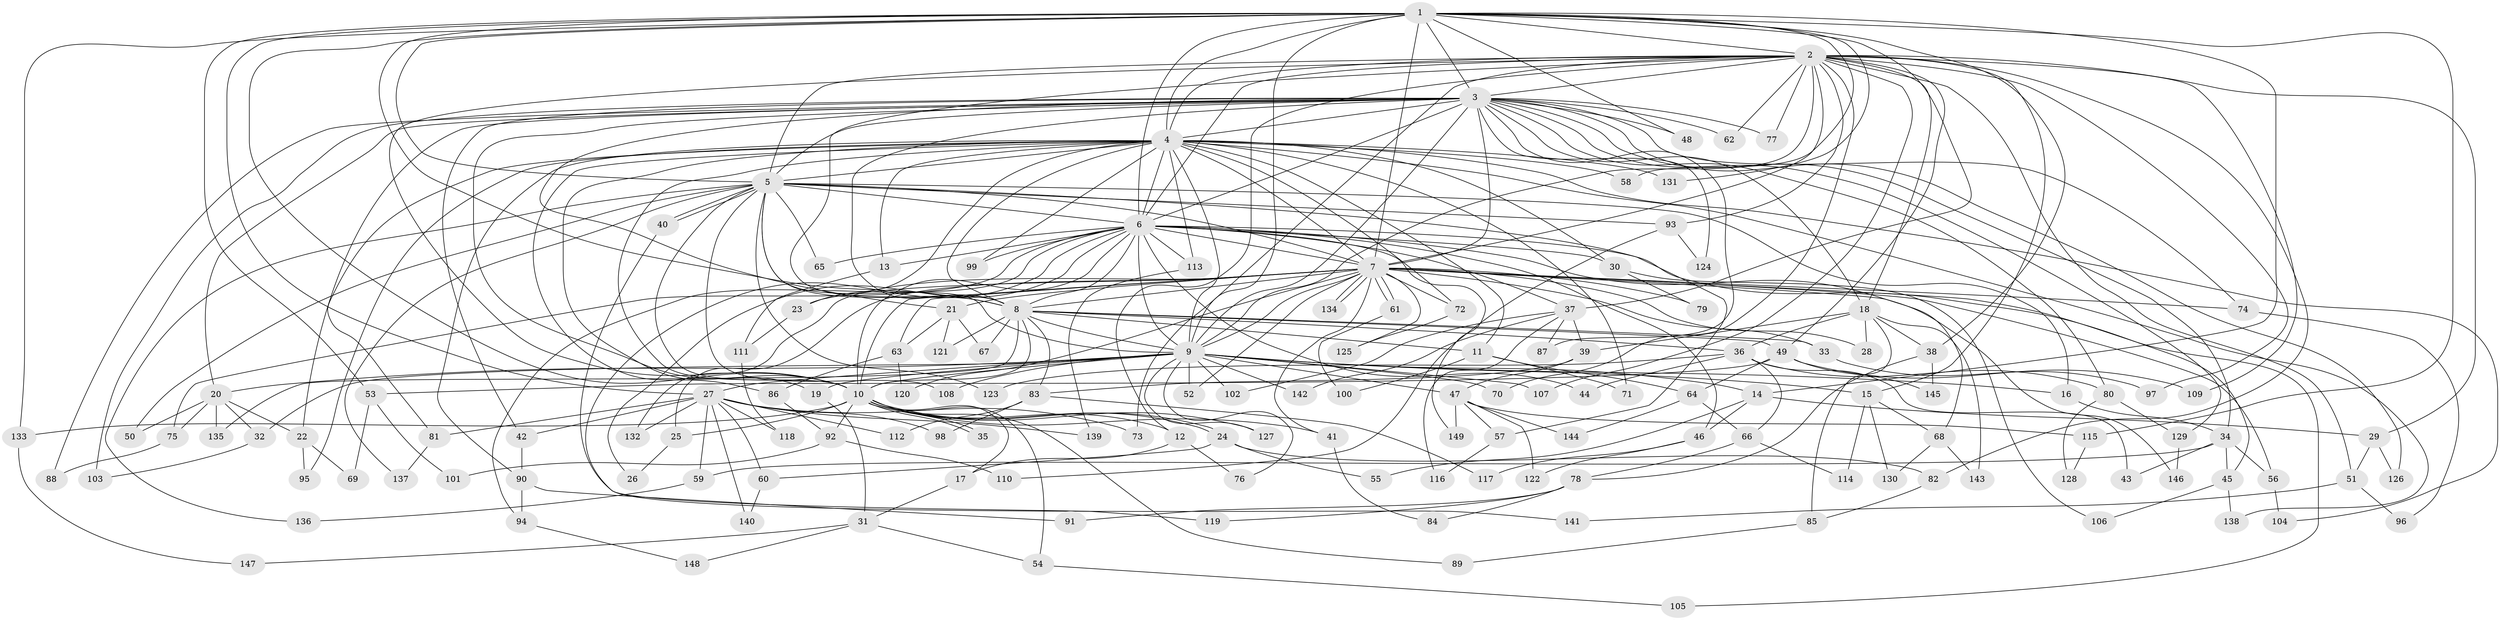 // coarse degree distribution, {24: 0.013513513513513514, 25: 0.013513513513513514, 3: 0.10810810810810811, 2: 0.6081081081081081, 6: 0.05405405405405406, 1: 0.06756756756756757, 4: 0.05405405405405406, 5: 0.013513513513513514, 9: 0.013513513513513514, 20: 0.013513513513513514, 11: 0.02702702702702703, 26: 0.013513513513513514}
// Generated by graph-tools (version 1.1) at 2025/46/03/04/25 21:46:24]
// undirected, 149 vertices, 323 edges
graph export_dot {
graph [start="1"]
  node [color=gray90,style=filled];
  1;
  2;
  3;
  4;
  5;
  6;
  7;
  8;
  9;
  10;
  11;
  12;
  13;
  14;
  15;
  16;
  17;
  18;
  19;
  20;
  21;
  22;
  23;
  24;
  25;
  26;
  27;
  28;
  29;
  30;
  31;
  32;
  33;
  34;
  35;
  36;
  37;
  38;
  39;
  40;
  41;
  42;
  43;
  44;
  45;
  46;
  47;
  48;
  49;
  50;
  51;
  52;
  53;
  54;
  55;
  56;
  57;
  58;
  59;
  60;
  61;
  62;
  63;
  64;
  65;
  66;
  67;
  68;
  69;
  70;
  71;
  72;
  73;
  74;
  75;
  76;
  77;
  78;
  79;
  80;
  81;
  82;
  83;
  84;
  85;
  86;
  87;
  88;
  89;
  90;
  91;
  92;
  93;
  94;
  95;
  96;
  97;
  98;
  99;
  100;
  101;
  102;
  103;
  104;
  105;
  106;
  107;
  108;
  109;
  110;
  111;
  112;
  113;
  114;
  115;
  116;
  117;
  118;
  119;
  120;
  121;
  122;
  123;
  124;
  125;
  126;
  127;
  128;
  129;
  130;
  131;
  132;
  133;
  134;
  135;
  136;
  137;
  138;
  139;
  140;
  141;
  142;
  143;
  144;
  145;
  146;
  147;
  148;
  149;
  1 -- 2;
  1 -- 3;
  1 -- 4;
  1 -- 5;
  1 -- 6;
  1 -- 7;
  1 -- 8;
  1 -- 9;
  1 -- 10;
  1 -- 14;
  1 -- 27;
  1 -- 37;
  1 -- 38;
  1 -- 48;
  1 -- 53;
  1 -- 58;
  1 -- 115;
  1 -- 131;
  1 -- 133;
  2 -- 3;
  2 -- 4;
  2 -- 5;
  2 -- 6;
  2 -- 7;
  2 -- 8;
  2 -- 9;
  2 -- 10;
  2 -- 12;
  2 -- 15;
  2 -- 18;
  2 -- 29;
  2 -- 49;
  2 -- 51;
  2 -- 62;
  2 -- 70;
  2 -- 73;
  2 -- 77;
  2 -- 82;
  2 -- 93;
  2 -- 97;
  2 -- 107;
  2 -- 109;
  3 -- 4;
  3 -- 5;
  3 -- 6;
  3 -- 7;
  3 -- 8;
  3 -- 9;
  3 -- 10;
  3 -- 18;
  3 -- 20;
  3 -- 21;
  3 -- 22;
  3 -- 34;
  3 -- 42;
  3 -- 48;
  3 -- 62;
  3 -- 74;
  3 -- 77;
  3 -- 80;
  3 -- 87;
  3 -- 88;
  3 -- 103;
  3 -- 124;
  3 -- 126;
  3 -- 129;
  4 -- 5;
  4 -- 6;
  4 -- 7;
  4 -- 8;
  4 -- 9;
  4 -- 10;
  4 -- 11;
  4 -- 13;
  4 -- 19;
  4 -- 23;
  4 -- 30;
  4 -- 58;
  4 -- 71;
  4 -- 72;
  4 -- 81;
  4 -- 86;
  4 -- 90;
  4 -- 95;
  4 -- 99;
  4 -- 104;
  4 -- 113;
  4 -- 131;
  4 -- 138;
  5 -- 6;
  5 -- 7;
  5 -- 8;
  5 -- 9;
  5 -- 10;
  5 -- 16;
  5 -- 40;
  5 -- 40;
  5 -- 50;
  5 -- 57;
  5 -- 65;
  5 -- 93;
  5 -- 108;
  5 -- 123;
  5 -- 136;
  5 -- 137;
  6 -- 7;
  6 -- 8;
  6 -- 9;
  6 -- 10;
  6 -- 13;
  6 -- 26;
  6 -- 30;
  6 -- 37;
  6 -- 44;
  6 -- 45;
  6 -- 46;
  6 -- 65;
  6 -- 68;
  6 -- 75;
  6 -- 94;
  6 -- 99;
  6 -- 113;
  6 -- 119;
  6 -- 149;
  7 -- 8;
  7 -- 9;
  7 -- 10;
  7 -- 21;
  7 -- 23;
  7 -- 25;
  7 -- 28;
  7 -- 33;
  7 -- 41;
  7 -- 52;
  7 -- 56;
  7 -- 61;
  7 -- 61;
  7 -- 63;
  7 -- 72;
  7 -- 74;
  7 -- 79;
  7 -- 105;
  7 -- 120;
  7 -- 125;
  7 -- 132;
  7 -- 134;
  7 -- 134;
  7 -- 146;
  8 -- 9;
  8 -- 10;
  8 -- 11;
  8 -- 33;
  8 -- 36;
  8 -- 49;
  8 -- 67;
  8 -- 83;
  8 -- 121;
  8 -- 135;
  9 -- 10;
  9 -- 14;
  9 -- 15;
  9 -- 16;
  9 -- 19;
  9 -- 20;
  9 -- 27;
  9 -- 32;
  9 -- 47;
  9 -- 52;
  9 -- 70;
  9 -- 76;
  9 -- 102;
  9 -- 107;
  9 -- 108;
  9 -- 127;
  9 -- 142;
  10 -- 12;
  10 -- 17;
  10 -- 24;
  10 -- 24;
  10 -- 25;
  10 -- 35;
  10 -- 35;
  10 -- 41;
  10 -- 54;
  10 -- 89;
  10 -- 92;
  10 -- 127;
  10 -- 133;
  11 -- 64;
  11 -- 71;
  11 -- 100;
  12 -- 17;
  12 -- 76;
  13 -- 111;
  14 -- 29;
  14 -- 46;
  14 -- 55;
  15 -- 68;
  15 -- 114;
  15 -- 130;
  16 -- 34;
  17 -- 31;
  18 -- 28;
  18 -- 36;
  18 -- 38;
  18 -- 39;
  18 -- 85;
  18 -- 143;
  19 -- 31;
  20 -- 22;
  20 -- 32;
  20 -- 50;
  20 -- 75;
  20 -- 135;
  21 -- 63;
  21 -- 67;
  21 -- 121;
  22 -- 69;
  22 -- 95;
  23 -- 111;
  24 -- 55;
  24 -- 60;
  24 -- 82;
  25 -- 26;
  27 -- 42;
  27 -- 59;
  27 -- 60;
  27 -- 73;
  27 -- 81;
  27 -- 98;
  27 -- 112;
  27 -- 118;
  27 -- 132;
  27 -- 139;
  27 -- 140;
  29 -- 51;
  29 -- 126;
  30 -- 79;
  30 -- 106;
  31 -- 54;
  31 -- 147;
  31 -- 148;
  32 -- 103;
  33 -- 97;
  34 -- 43;
  34 -- 45;
  34 -- 56;
  34 -- 59;
  36 -- 43;
  36 -- 44;
  36 -- 66;
  36 -- 80;
  36 -- 123;
  37 -- 39;
  37 -- 87;
  37 -- 102;
  37 -- 116;
  37 -- 142;
  38 -- 78;
  38 -- 145;
  39 -- 47;
  39 -- 83;
  40 -- 141;
  41 -- 84;
  42 -- 90;
  45 -- 106;
  45 -- 138;
  46 -- 117;
  46 -- 122;
  47 -- 57;
  47 -- 115;
  47 -- 122;
  47 -- 144;
  47 -- 149;
  49 -- 53;
  49 -- 64;
  49 -- 109;
  49 -- 145;
  51 -- 96;
  51 -- 141;
  53 -- 69;
  53 -- 101;
  54 -- 105;
  56 -- 104;
  57 -- 116;
  59 -- 136;
  60 -- 140;
  61 -- 100;
  63 -- 86;
  63 -- 120;
  64 -- 66;
  64 -- 144;
  66 -- 78;
  66 -- 114;
  68 -- 130;
  68 -- 143;
  72 -- 125;
  74 -- 96;
  75 -- 88;
  78 -- 84;
  78 -- 91;
  78 -- 119;
  80 -- 128;
  80 -- 129;
  81 -- 137;
  82 -- 85;
  83 -- 98;
  83 -- 112;
  83 -- 117;
  85 -- 89;
  86 -- 92;
  90 -- 91;
  90 -- 94;
  92 -- 101;
  92 -- 110;
  93 -- 110;
  93 -- 124;
  94 -- 148;
  111 -- 118;
  113 -- 139;
  115 -- 128;
  129 -- 146;
  133 -- 147;
}
